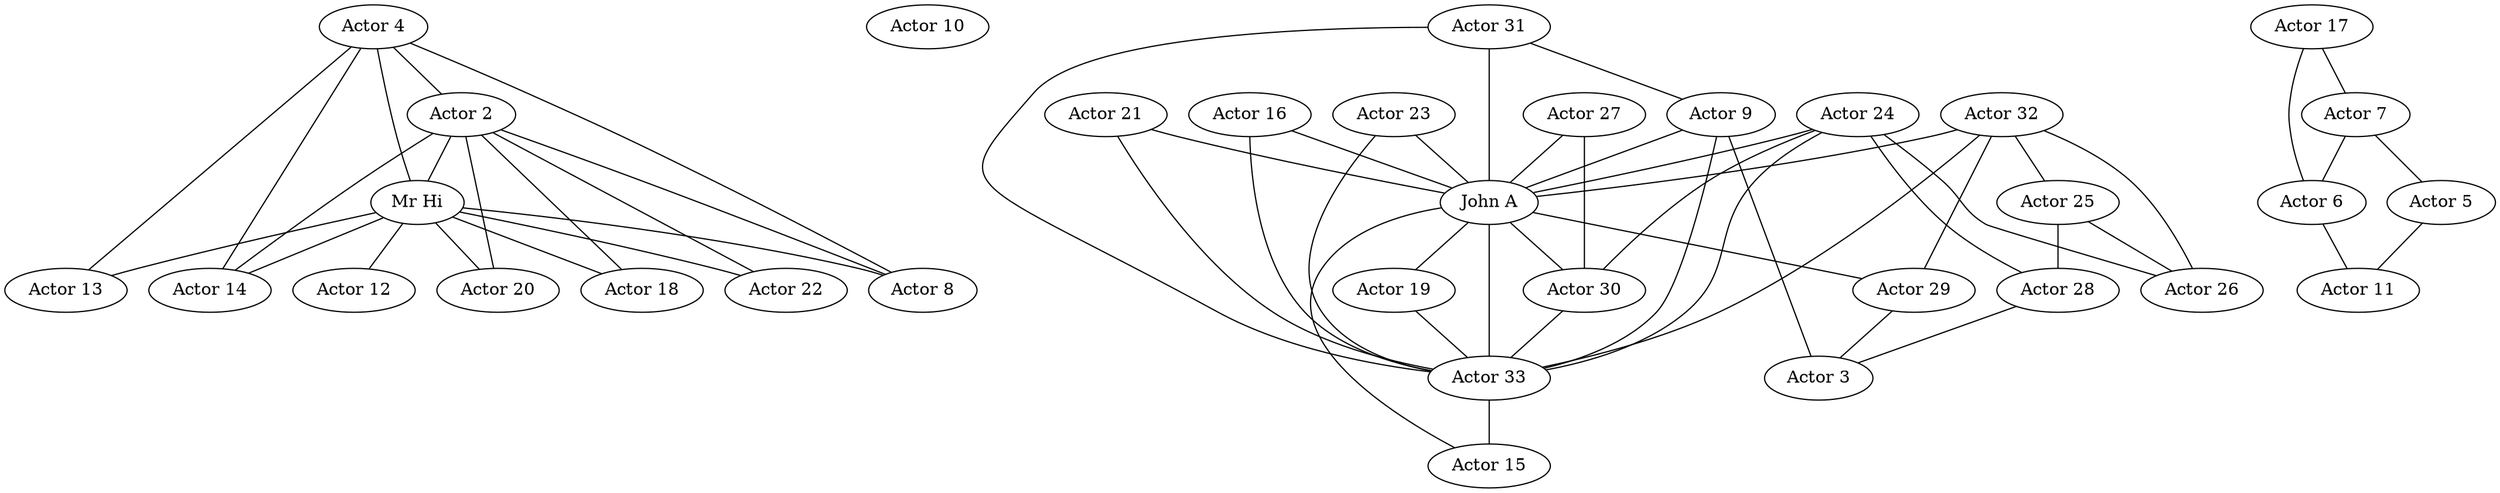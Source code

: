 strict graph G {
n3 [Faction="1.0", label="Actor 4"];
n9 [Faction="2.0", label="Actor 10"];
n20 [Faction="2.0", label="Actor 21"];
n16 [Faction="1.0", label="Actor 17"];
n26 [Faction="2.0", label="Actor 27"];
n1 [Faction="1.0", label="Actor 2"];
n30 [Faction="2.0", label="Actor 31"];
n6 [Faction="1.0", label="Actor 7"];
n15 [Faction="2.0", label="Actor 16"];
n5 [Faction="1.0", label="Actor 6"];
n0 [Faction="1.0", label="Mr Hi"];
n4 [Faction="1.0", label="Actor 5"];
n31 [Faction="2.0", label="Actor 32"];
n8 [Faction="2.0", label="Actor 9"];
n19 [Faction="1.0", label="Actor 20"];
n22 [Faction="2.0", label="Actor 23"];
n12 [Faction="1.0", label="Actor 13"];
n13 [Faction="1.0", label="Actor 14"];
n17 [Faction="1.0", label="Actor 18"];
n21 [Faction="1.0", label="Actor 22"];
n11 [Faction="1.0", label="Actor 12"];
n24 [Faction="2.0", label="Actor 25"];
n23 [Faction="2.0", label="Actor 24"];
n7 [Faction="1.0", label="Actor 8"];
n33 [Faction="2.0", label="John A"];
n25 [Faction="2.0", label="Actor 26"];
n27 [Faction="2.0", label="Actor 28"];
n10 [Faction="1.0", label="Actor 11"];
n18 [Faction="2.0", label="Actor 19"];
n29 [Faction="2.0", label="Actor 30"];
n32 [Faction="2.0", label="Actor 33"];
n28 [Faction="2.0", label="Actor 29"];
n2 [Faction="1.0", label="Actor 3"];
n14 [Faction="2.0", label="Actor 15"];
n3 -- n12  [weight="3.0"];
n3 -- n13  [weight="3.0"];
n3 -- n0  [weight="3.0"];
n3 -- n7  [weight="3.0"];
n3 -- n1  [weight="3.0"];
n20 -- n33  [weight="1.0"];
n20 -- n32  [weight="3.0"];
n16 -- n6  [weight="3.0"];
n16 -- n5  [weight="3.0"];
n26 -- n33  [weight="2.0"];
n26 -- n29  [weight="4.0"];
n1 -- n13  [weight="5.0"];
n1 -- n17  [weight="1.0"];
n1 -- n0  [weight="4.0"];
n1 -- n21  [weight="2.0"];
n1 -- n19  [weight="2.0"];
n1 -- n7  [weight="4.0"];
n30 -- n33  [weight="3.0"];
n30 -- n8  [weight="3.0"];
n30 -- n32  [weight="3.0"];
n6 -- n4  [weight="2.0"];
n6 -- n5  [weight="5.0"];
n15 -- n33  [weight="4.0"];
n15 -- n32  [weight="3.0"];
n5 -- n10  [weight="3.0"];
n0 -- n12  [weight="1.0"];
n0 -- n13  [weight="3.0"];
n0 -- n17  [weight="2.0"];
n0 -- n21  [weight="2.0"];
n0 -- n11  [weight="3.0"];
n0 -- n7  [weight="2.0"];
n0 -- n19  [weight="2.0"];
n4 -- n10  [weight="3.0"];
n31 -- n25  [weight="7.0"];
n31 -- n33  [weight="4.0"];
n31 -- n32  [weight="4.0"];
n31 -- n24  [weight="2.0"];
n31 -- n28  [weight="2.0"];
n8 -- n33  [weight="4.0"];
n8 -- n2  [weight="5.0"];
n8 -- n32  [weight="3.0"];
n22 -- n33  [weight="3.0"];
n22 -- n32  [weight="2.0"];
n24 -- n25  [weight="2.0"];
n24 -- n27  [weight="3.0"];
n23 -- n33  [weight="4.0"];
n23 -- n32  [weight="5.0"];
n23 -- n25  [weight="5.0"];
n23 -- n27  [weight="4.0"];
n23 -- n29  [weight="3.0"];
n33 -- n18  [weight="2.0"];
n33 -- n29  [weight="2.0"];
n33 -- n32  [weight="5.0"];
n33 -- n28  [weight="2.0"];
n33 -- n14  [weight="2.0"];
n27 -- n2  [weight="2.0"];
n18 -- n32  [weight="1.0"];
n29 -- n32  [weight="4.0"];
n32 -- n14  [weight="3.0"];
n28 -- n2  [weight="2.0"];
}
